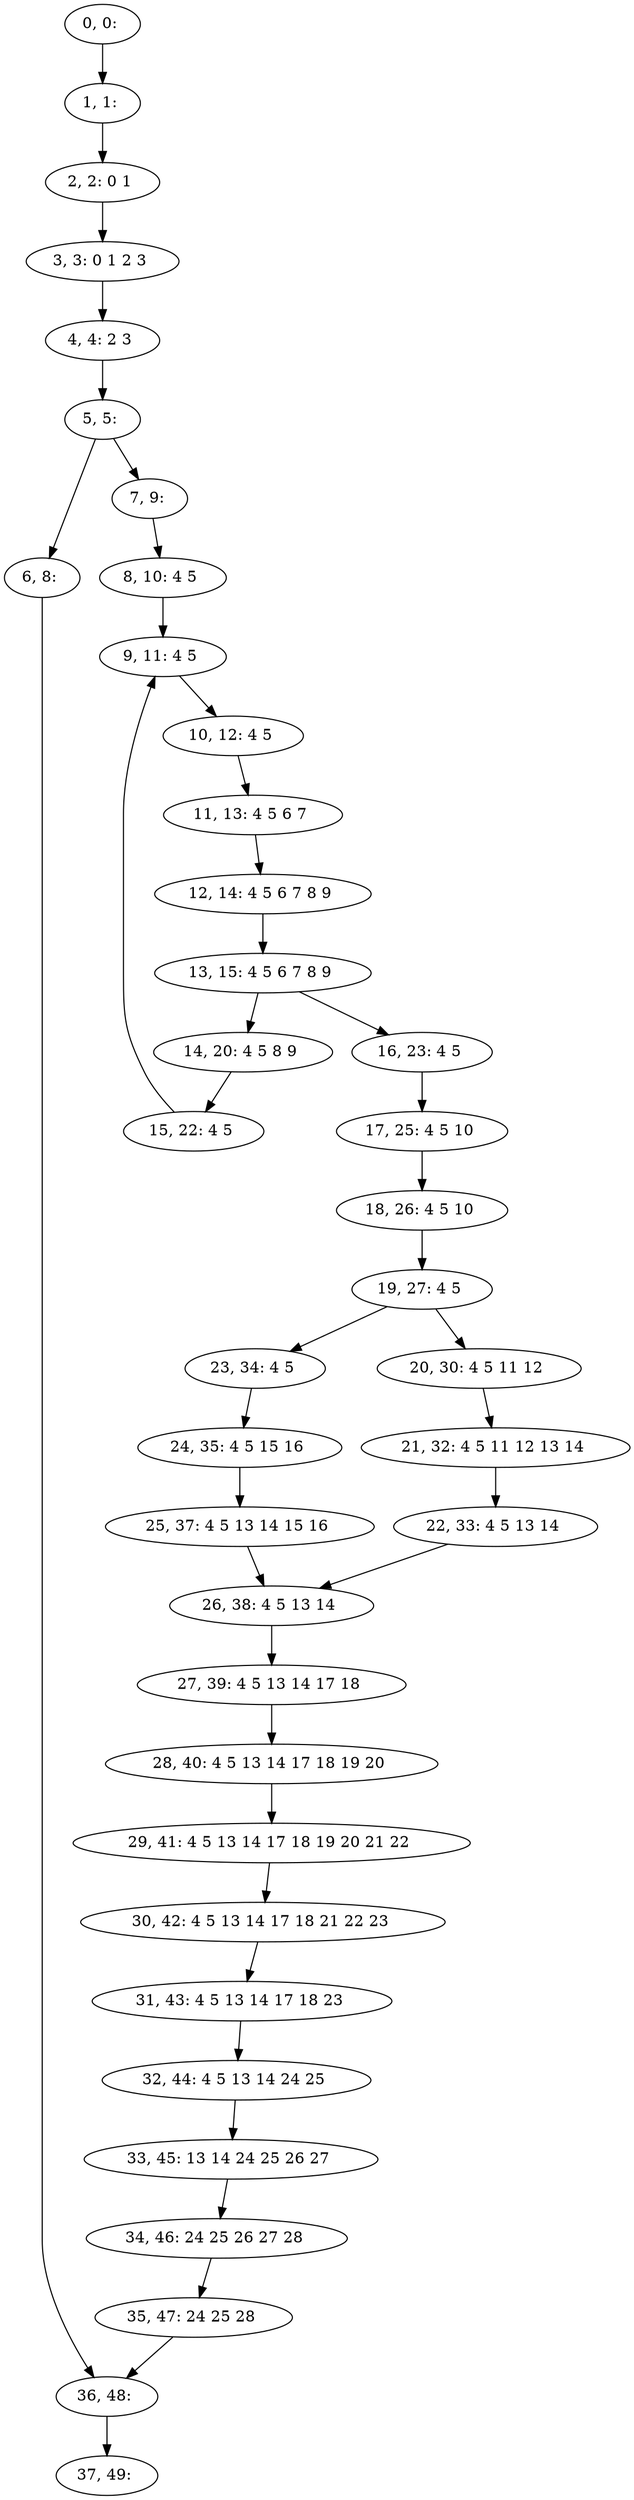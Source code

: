 digraph G {
0[label="0, 0: "];
1[label="1, 1: "];
2[label="2, 2: 0 1 "];
3[label="3, 3: 0 1 2 3 "];
4[label="4, 4: 2 3 "];
5[label="5, 5: "];
6[label="6, 8: "];
7[label="7, 9: "];
8[label="8, 10: 4 5 "];
9[label="9, 11: 4 5 "];
10[label="10, 12: 4 5 "];
11[label="11, 13: 4 5 6 7 "];
12[label="12, 14: 4 5 6 7 8 9 "];
13[label="13, 15: 4 5 6 7 8 9 "];
14[label="14, 20: 4 5 8 9 "];
15[label="15, 22: 4 5 "];
16[label="16, 23: 4 5 "];
17[label="17, 25: 4 5 10 "];
18[label="18, 26: 4 5 10 "];
19[label="19, 27: 4 5 "];
20[label="20, 30: 4 5 11 12 "];
21[label="21, 32: 4 5 11 12 13 14 "];
22[label="22, 33: 4 5 13 14 "];
23[label="23, 34: 4 5 "];
24[label="24, 35: 4 5 15 16 "];
25[label="25, 37: 4 5 13 14 15 16 "];
26[label="26, 38: 4 5 13 14 "];
27[label="27, 39: 4 5 13 14 17 18 "];
28[label="28, 40: 4 5 13 14 17 18 19 20 "];
29[label="29, 41: 4 5 13 14 17 18 19 20 21 22 "];
30[label="30, 42: 4 5 13 14 17 18 21 22 23 "];
31[label="31, 43: 4 5 13 14 17 18 23 "];
32[label="32, 44: 4 5 13 14 24 25 "];
33[label="33, 45: 13 14 24 25 26 27 "];
34[label="34, 46: 24 25 26 27 28 "];
35[label="35, 47: 24 25 28 "];
36[label="36, 48: "];
37[label="37, 49: "];
0->1 ;
1->2 ;
2->3 ;
3->4 ;
4->5 ;
5->6 ;
5->7 ;
6->36 ;
7->8 ;
8->9 ;
9->10 ;
10->11 ;
11->12 ;
12->13 ;
13->14 ;
13->16 ;
14->15 ;
15->9 ;
16->17 ;
17->18 ;
18->19 ;
19->20 ;
19->23 ;
20->21 ;
21->22 ;
22->26 ;
23->24 ;
24->25 ;
25->26 ;
26->27 ;
27->28 ;
28->29 ;
29->30 ;
30->31 ;
31->32 ;
32->33 ;
33->34 ;
34->35 ;
35->36 ;
36->37 ;
}
